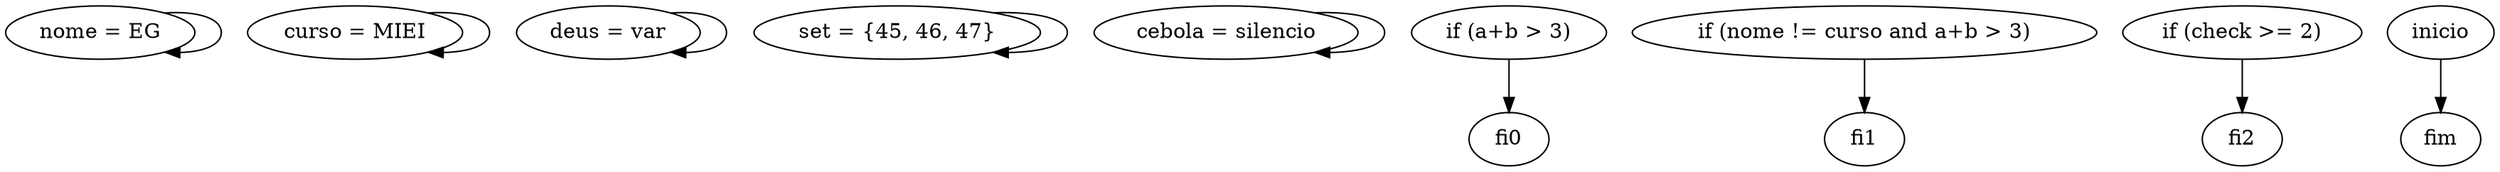 digraph "graph" {
	"nome = EG" -> "nome = EG"
	"curso = MIEI" -> "curso = MIEI"
	"deus = var" -> "deus = var"
	"set = {45, 46, 47}" -> "set = {45, 46, 47}"
	"cebola = silencio" -> "cebola = silencio"
	"if (a+b > 3)" -> fi0
	"if (nome != curso and a+b > 3)" -> fi1
	"if (check >= 2)" -> fi2
	inicio -> fim
}
